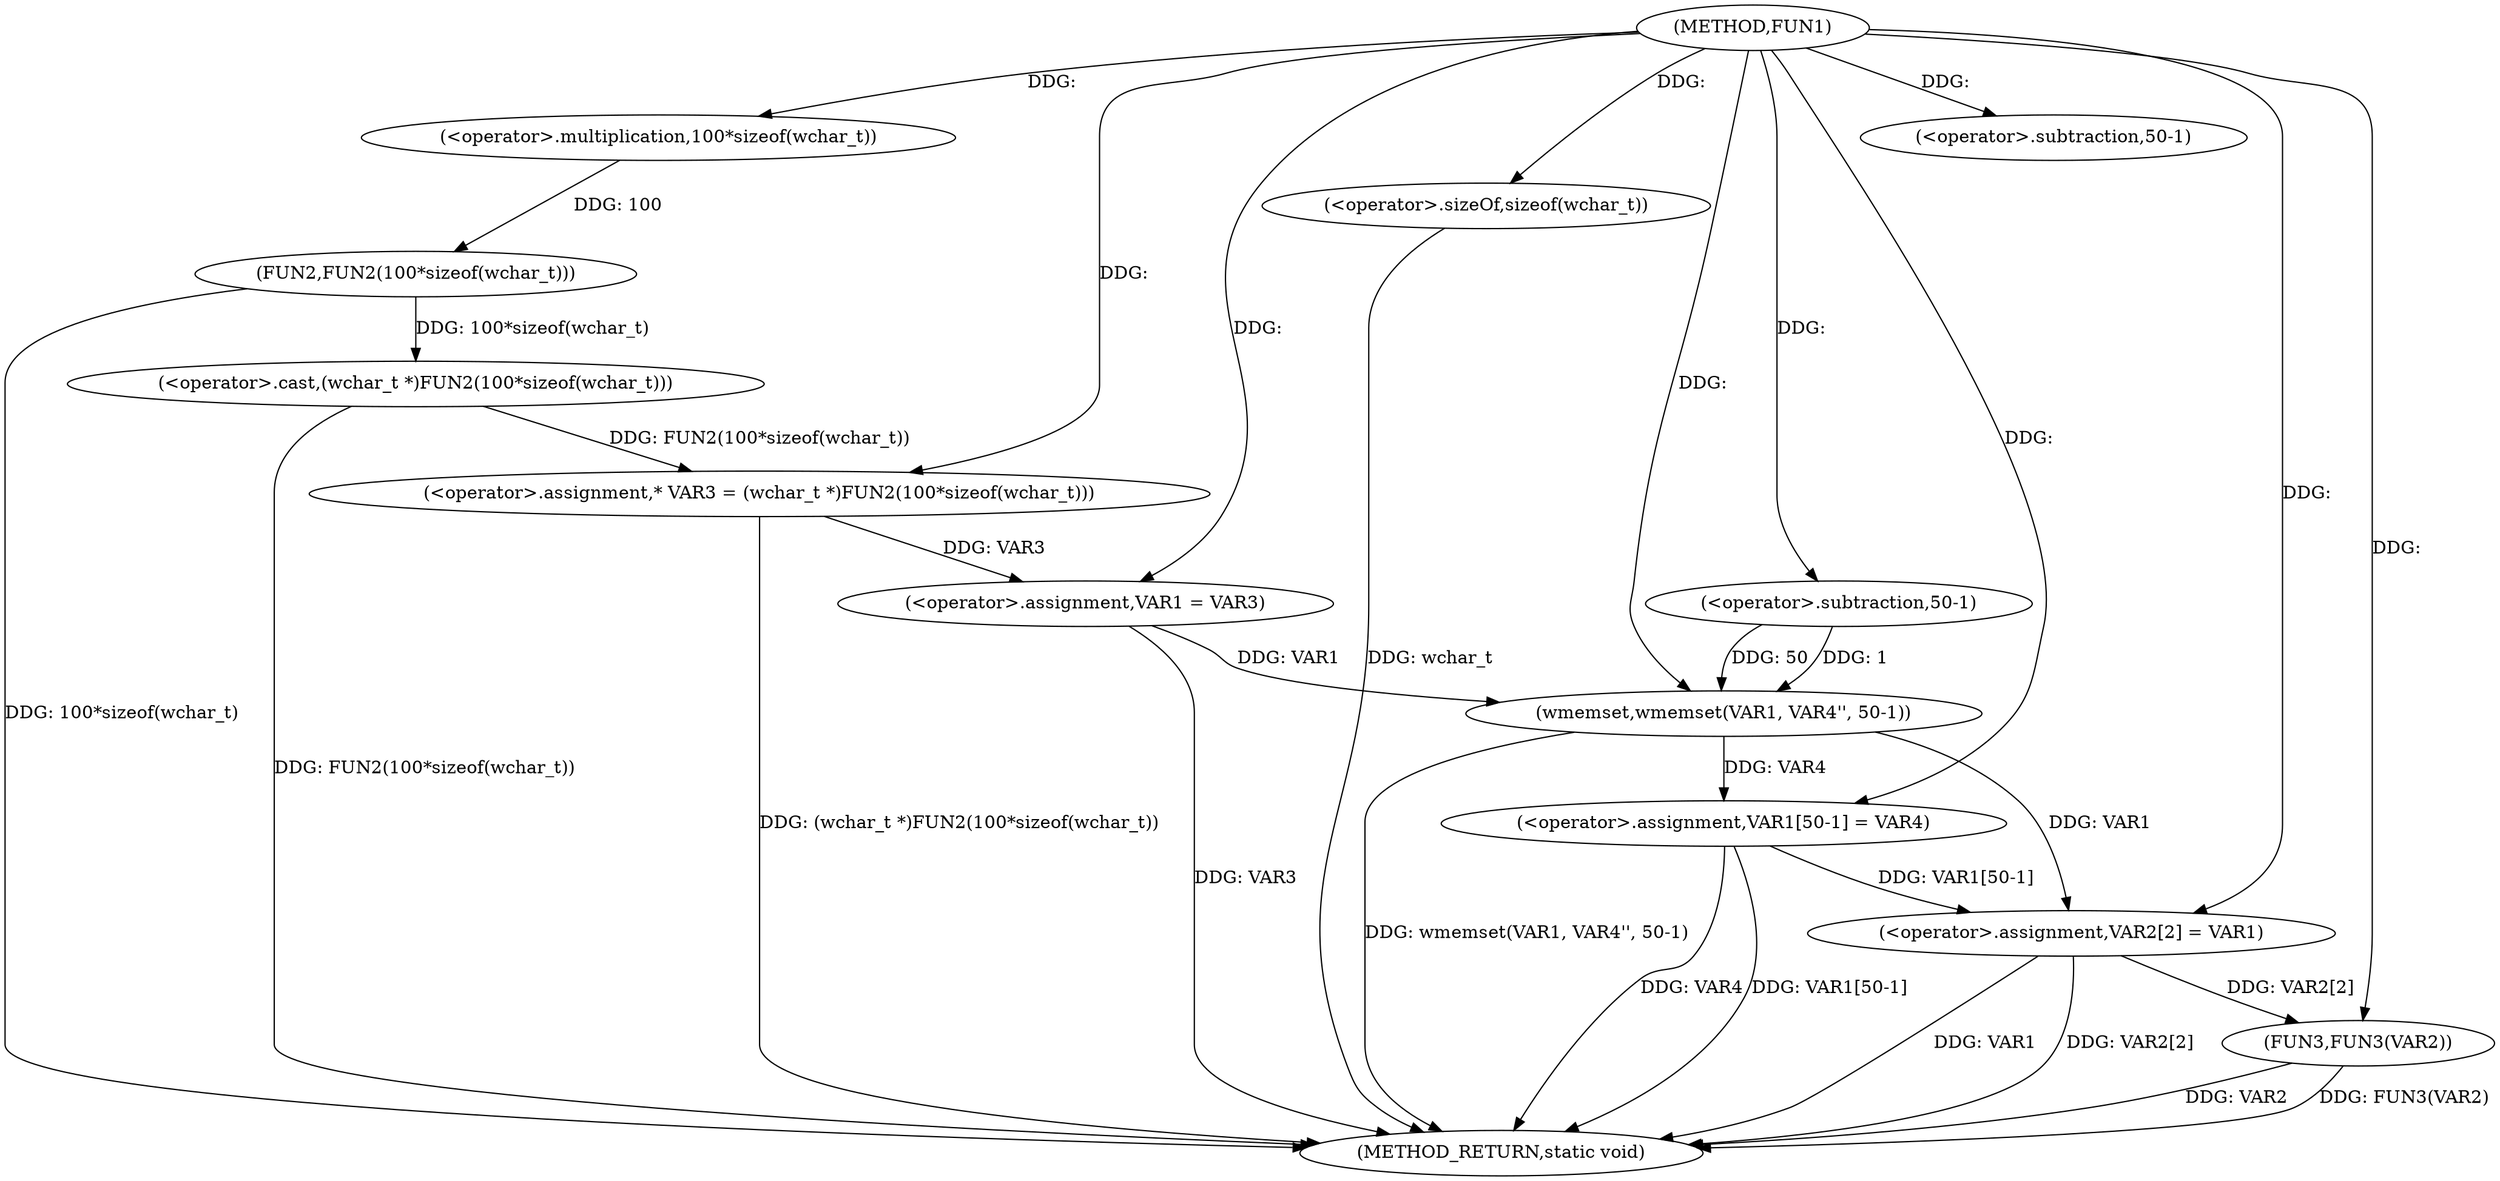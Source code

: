 digraph FUN1 {  
"1000100" [label = "(METHOD,FUN1)" ]
"1000137" [label = "(METHOD_RETURN,static void)" ]
"1000105" [label = "(<operator>.assignment,* VAR3 = (wchar_t *)FUN2(100*sizeof(wchar_t)))" ]
"1000107" [label = "(<operator>.cast,(wchar_t *)FUN2(100*sizeof(wchar_t)))" ]
"1000109" [label = "(FUN2,FUN2(100*sizeof(wchar_t)))" ]
"1000110" [label = "(<operator>.multiplication,100*sizeof(wchar_t))" ]
"1000112" [label = "(<operator>.sizeOf,sizeof(wchar_t))" ]
"1000114" [label = "(<operator>.assignment,VAR1 = VAR3)" ]
"1000117" [label = "(wmemset,wmemset(VAR1, VAR4'', 50-1))" ]
"1000120" [label = "(<operator>.subtraction,50-1)" ]
"1000123" [label = "(<operator>.assignment,VAR1[50-1] = VAR4)" ]
"1000126" [label = "(<operator>.subtraction,50-1)" ]
"1000130" [label = "(<operator>.assignment,VAR2[2] = VAR1)" ]
"1000135" [label = "(FUN3,FUN3(VAR2))" ]
  "1000117" -> "1000137"  [ label = "DDG: wmemset(VAR1, VAR4'', 50-1)"] 
  "1000105" -> "1000137"  [ label = "DDG: (wchar_t *)FUN2(100*sizeof(wchar_t))"] 
  "1000135" -> "1000137"  [ label = "DDG: VAR2"] 
  "1000114" -> "1000137"  [ label = "DDG: VAR3"] 
  "1000107" -> "1000137"  [ label = "DDG: FUN2(100*sizeof(wchar_t))"] 
  "1000123" -> "1000137"  [ label = "DDG: VAR4"] 
  "1000130" -> "1000137"  [ label = "DDG: VAR1"] 
  "1000135" -> "1000137"  [ label = "DDG: FUN3(VAR2)"] 
  "1000112" -> "1000137"  [ label = "DDG: wchar_t"] 
  "1000109" -> "1000137"  [ label = "DDG: 100*sizeof(wchar_t)"] 
  "1000130" -> "1000137"  [ label = "DDG: VAR2[2]"] 
  "1000123" -> "1000137"  [ label = "DDG: VAR1[50-1]"] 
  "1000107" -> "1000105"  [ label = "DDG: FUN2(100*sizeof(wchar_t))"] 
  "1000100" -> "1000105"  [ label = "DDG: "] 
  "1000109" -> "1000107"  [ label = "DDG: 100*sizeof(wchar_t)"] 
  "1000110" -> "1000109"  [ label = "DDG: 100"] 
  "1000100" -> "1000110"  [ label = "DDG: "] 
  "1000100" -> "1000112"  [ label = "DDG: "] 
  "1000105" -> "1000114"  [ label = "DDG: VAR3"] 
  "1000100" -> "1000114"  [ label = "DDG: "] 
  "1000114" -> "1000117"  [ label = "DDG: VAR1"] 
  "1000100" -> "1000117"  [ label = "DDG: "] 
  "1000120" -> "1000117"  [ label = "DDG: 50"] 
  "1000120" -> "1000117"  [ label = "DDG: 1"] 
  "1000100" -> "1000120"  [ label = "DDG: "] 
  "1000117" -> "1000123"  [ label = "DDG: VAR4"] 
  "1000100" -> "1000123"  [ label = "DDG: "] 
  "1000100" -> "1000126"  [ label = "DDG: "] 
  "1000117" -> "1000130"  [ label = "DDG: VAR1"] 
  "1000123" -> "1000130"  [ label = "DDG: VAR1[50-1]"] 
  "1000100" -> "1000130"  [ label = "DDG: "] 
  "1000130" -> "1000135"  [ label = "DDG: VAR2[2]"] 
  "1000100" -> "1000135"  [ label = "DDG: "] 
}

